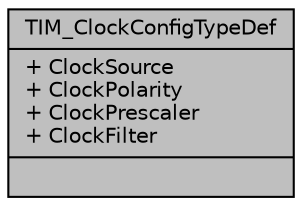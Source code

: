digraph "TIM_ClockConfigTypeDef"
{
  edge [fontname="Helvetica",fontsize="10",labelfontname="Helvetica",labelfontsize="10"];
  node [fontname="Helvetica",fontsize="10",shape=record];
  Node1 [label="{TIM_ClockConfigTypeDef\n|+ ClockSource\l+ ClockPolarity\l+ ClockPrescaler\l+ ClockFilter\l|}",height=0.2,width=0.4,color="black", fillcolor="grey75", style="filled", fontcolor="black"];
}
